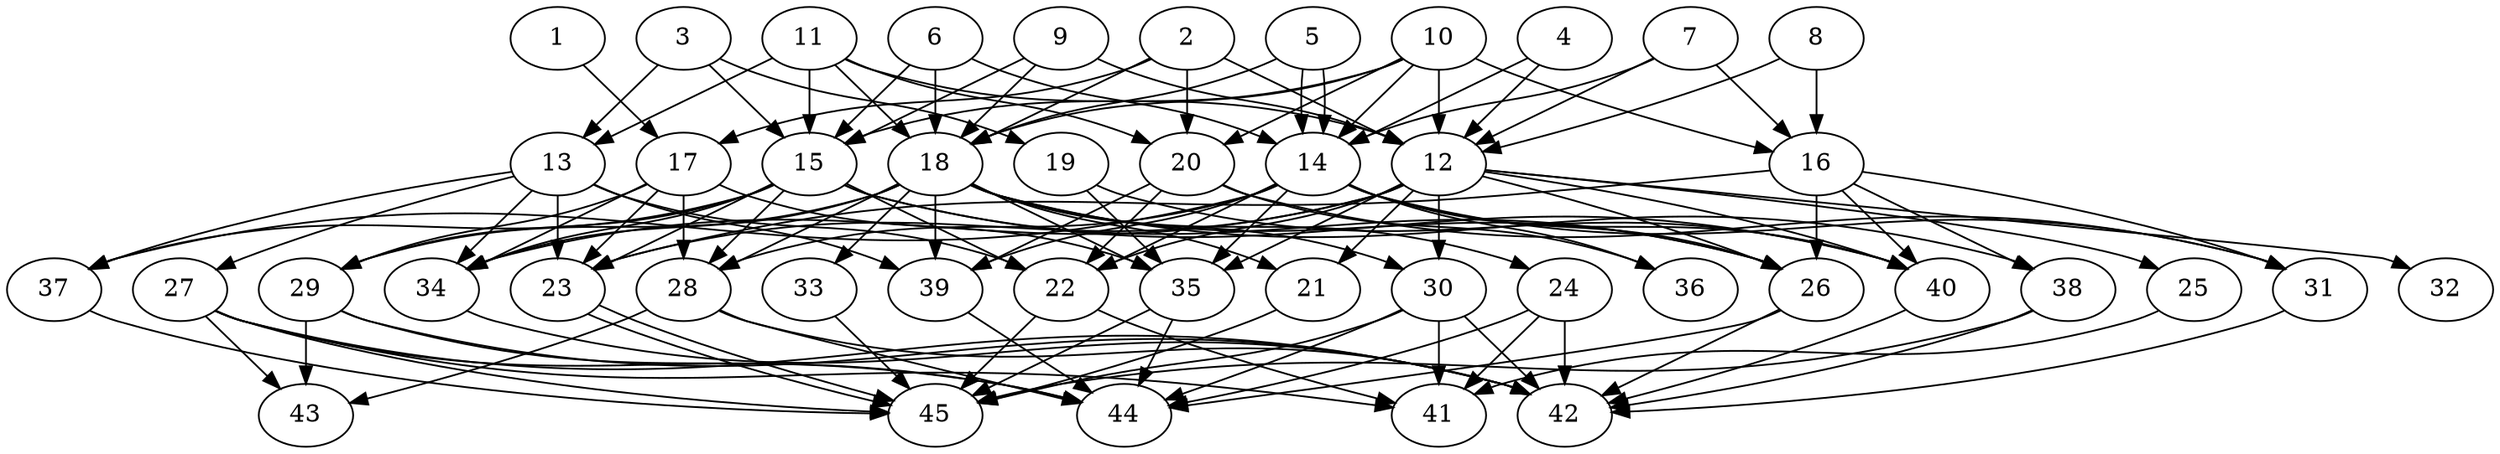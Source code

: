 // DAG automatically generated by daggen at Thu Oct  3 14:07:25 2019
// ./daggen --dot -n 45 --ccr 0.5 --fat 0.7 --regular 0.5 --density 0.6 --mindata 5242880 --maxdata 52428800 
digraph G {
  1 [size="91744256", alpha="0.08", expect_size="45872128"] 
  1 -> 17 [size ="45872128"]
  2 [size="73484288", alpha="0.00", expect_size="36742144"] 
  2 -> 12 [size ="36742144"]
  2 -> 17 [size ="36742144"]
  2 -> 18 [size ="36742144"]
  2 -> 20 [size ="36742144"]
  3 [size="90042368", alpha="0.00", expect_size="45021184"] 
  3 -> 13 [size ="45021184"]
  3 -> 15 [size ="45021184"]
  3 -> 19 [size ="45021184"]
  4 [size="82282496", alpha="0.10", expect_size="41141248"] 
  4 -> 12 [size ="41141248"]
  4 -> 14 [size ="41141248"]
  5 [size="71983104", alpha="0.08", expect_size="35991552"] 
  5 -> 14 [size ="35991552"]
  5 -> 14 [size ="35991552"]
  5 -> 18 [size ="35991552"]
  6 [size="95991808", alpha="0.10", expect_size="47995904"] 
  6 -> 14 [size ="47995904"]
  6 -> 15 [size ="47995904"]
  6 -> 18 [size ="47995904"]
  7 [size="91549696", alpha="0.11", expect_size="45774848"] 
  7 -> 12 [size ="45774848"]
  7 -> 14 [size ="45774848"]
  7 -> 16 [size ="45774848"]
  8 [size="48504832", alpha="0.07", expect_size="24252416"] 
  8 -> 12 [size ="24252416"]
  8 -> 16 [size ="24252416"]
  9 [size="77395968", alpha="0.00", expect_size="38697984"] 
  9 -> 12 [size ="38697984"]
  9 -> 15 [size ="38697984"]
  9 -> 18 [size ="38697984"]
  10 [size="10977280", alpha="0.19", expect_size="5488640"] 
  10 -> 12 [size ="5488640"]
  10 -> 14 [size ="5488640"]
  10 -> 15 [size ="5488640"]
  10 -> 16 [size ="5488640"]
  10 -> 18 [size ="5488640"]
  10 -> 20 [size ="5488640"]
  11 [size="32780288", alpha="0.03", expect_size="16390144"] 
  11 -> 12 [size ="16390144"]
  11 -> 13 [size ="16390144"]
  11 -> 15 [size ="16390144"]
  11 -> 18 [size ="16390144"]
  11 -> 20 [size ="16390144"]
  12 [size="71180288", alpha="0.05", expect_size="35590144"] 
  12 -> 21 [size ="35590144"]
  12 -> 22 [size ="35590144"]
  12 -> 23 [size ="35590144"]
  12 -> 25 [size ="35590144"]
  12 -> 26 [size ="35590144"]
  12 -> 30 [size ="35590144"]
  12 -> 32 [size ="35590144"]
  12 -> 34 [size ="35590144"]
  12 -> 35 [size ="35590144"]
  12 -> 40 [size ="35590144"]
  13 [size="72292352", alpha="0.05", expect_size="36146176"] 
  13 -> 22 [size ="36146176"]
  13 -> 23 [size ="36146176"]
  13 -> 27 [size ="36146176"]
  13 -> 34 [size ="36146176"]
  13 -> 37 [size ="36146176"]
  13 -> 39 [size ="36146176"]
  14 [size="72390656", alpha="0.06", expect_size="36195328"] 
  14 -> 22 [size ="36195328"]
  14 -> 26 [size ="36195328"]
  14 -> 28 [size ="36195328"]
  14 -> 31 [size ="36195328"]
  14 -> 35 [size ="36195328"]
  14 -> 36 [size ="36195328"]
  14 -> 37 [size ="36195328"]
  14 -> 39 [size ="36195328"]
  14 -> 40 [size ="36195328"]
  15 [size="27443200", alpha="0.14", expect_size="13721600"] 
  15 -> 22 [size ="13721600"]
  15 -> 23 [size ="13721600"]
  15 -> 26 [size ="13721600"]
  15 -> 28 [size ="13721600"]
  15 -> 29 [size ="13721600"]
  15 -> 34 [size ="13721600"]
  15 -> 37 [size ="13721600"]
  15 -> 40 [size ="13721600"]
  16 [size="65097728", alpha="0.12", expect_size="32548864"] 
  16 -> 23 [size ="32548864"]
  16 -> 26 [size ="32548864"]
  16 -> 31 [size ="32548864"]
  16 -> 38 [size ="32548864"]
  16 -> 40 [size ="32548864"]
  17 [size="17868800", alpha="0.17", expect_size="8934400"] 
  17 -> 23 [size ="8934400"]
  17 -> 28 [size ="8934400"]
  17 -> 29 [size ="8934400"]
  17 -> 34 [size ="8934400"]
  17 -> 35 [size ="8934400"]
  18 [size="67481600", alpha="0.09", expect_size="33740800"] 
  18 -> 21 [size ="33740800"]
  18 -> 24 [size ="33740800"]
  18 -> 26 [size ="33740800"]
  18 -> 28 [size ="33740800"]
  18 -> 29 [size ="33740800"]
  18 -> 30 [size ="33740800"]
  18 -> 33 [size ="33740800"]
  18 -> 34 [size ="33740800"]
  18 -> 35 [size ="33740800"]
  18 -> 38 [size ="33740800"]
  18 -> 39 [size ="33740800"]
  19 [size="99409920", alpha="0.01", expect_size="49704960"] 
  19 -> 35 [size ="49704960"]
  19 -> 40 [size ="49704960"]
  20 [size="101222400", alpha="0.17", expect_size="50611200"] 
  20 -> 22 [size ="50611200"]
  20 -> 31 [size ="50611200"]
  20 -> 36 [size ="50611200"]
  20 -> 39 [size ="50611200"]
  21 [size="98631680", alpha="0.11", expect_size="49315840"] 
  21 -> 45 [size ="49315840"]
  22 [size="16852992", alpha="0.18", expect_size="8426496"] 
  22 -> 41 [size ="8426496"]
  22 -> 45 [size ="8426496"]
  23 [size="40884224", alpha="0.01", expect_size="20442112"] 
  23 -> 45 [size ="20442112"]
  23 -> 45 [size ="20442112"]
  24 [size="62875648", alpha="0.00", expect_size="31437824"] 
  24 -> 41 [size ="31437824"]
  24 -> 42 [size ="31437824"]
  24 -> 44 [size ="31437824"]
  25 [size="93444096", alpha="0.12", expect_size="46722048"] 
  25 -> 41 [size ="46722048"]
  26 [size="67198976", alpha="0.02", expect_size="33599488"] 
  26 -> 42 [size ="33599488"]
  26 -> 44 [size ="33599488"]
  27 [size="28278784", alpha="0.10", expect_size="14139392"] 
  27 -> 41 [size ="14139392"]
  27 -> 42 [size ="14139392"]
  27 -> 43 [size ="14139392"]
  27 -> 44 [size ="14139392"]
  27 -> 45 [size ="14139392"]
  28 [size="15818752", alpha="0.05", expect_size="7909376"] 
  28 -> 42 [size ="7909376"]
  28 -> 43 [size ="7909376"]
  28 -> 44 [size ="7909376"]
  29 [size="56059904", alpha="0.14", expect_size="28029952"] 
  29 -> 42 [size ="28029952"]
  29 -> 43 [size ="28029952"]
  29 -> 44 [size ="28029952"]
  30 [size="60184576", alpha="0.04", expect_size="30092288"] 
  30 -> 41 [size ="30092288"]
  30 -> 42 [size ="30092288"]
  30 -> 44 [size ="30092288"]
  30 -> 45 [size ="30092288"]
  31 [size="46788608", alpha="0.18", expect_size="23394304"] 
  31 -> 42 [size ="23394304"]
  32 [size="97132544", alpha="0.06", expect_size="48566272"] 
  33 [size="85471232", alpha="0.06", expect_size="42735616"] 
  33 -> 45 [size ="42735616"]
  34 [size="91361280", alpha="0.19", expect_size="45680640"] 
  34 -> 42 [size ="45680640"]
  35 [size="92229632", alpha="0.16", expect_size="46114816"] 
  35 -> 44 [size ="46114816"]
  35 -> 45 [size ="46114816"]
  36 [size="55201792", alpha="0.05", expect_size="27600896"] 
  37 [size="65785856", alpha="0.15", expect_size="32892928"] 
  37 -> 45 [size ="32892928"]
  38 [size="16302080", alpha="0.17", expect_size="8151040"] 
  38 -> 42 [size ="8151040"]
  38 -> 45 [size ="8151040"]
  39 [size="39145472", alpha="0.18", expect_size="19572736"] 
  39 -> 44 [size ="19572736"]
  40 [size="12480512", alpha="0.19", expect_size="6240256"] 
  40 -> 42 [size ="6240256"]
  41 [size="31176704", alpha="0.18", expect_size="15588352"] 
  42 [size="23154688", alpha="0.18", expect_size="11577344"] 
  43 [size="49113088", alpha="0.05", expect_size="24556544"] 
  44 [size="76484608", alpha="0.03", expect_size="38242304"] 
  45 [size="72804352", alpha="0.18", expect_size="36402176"] 
}
